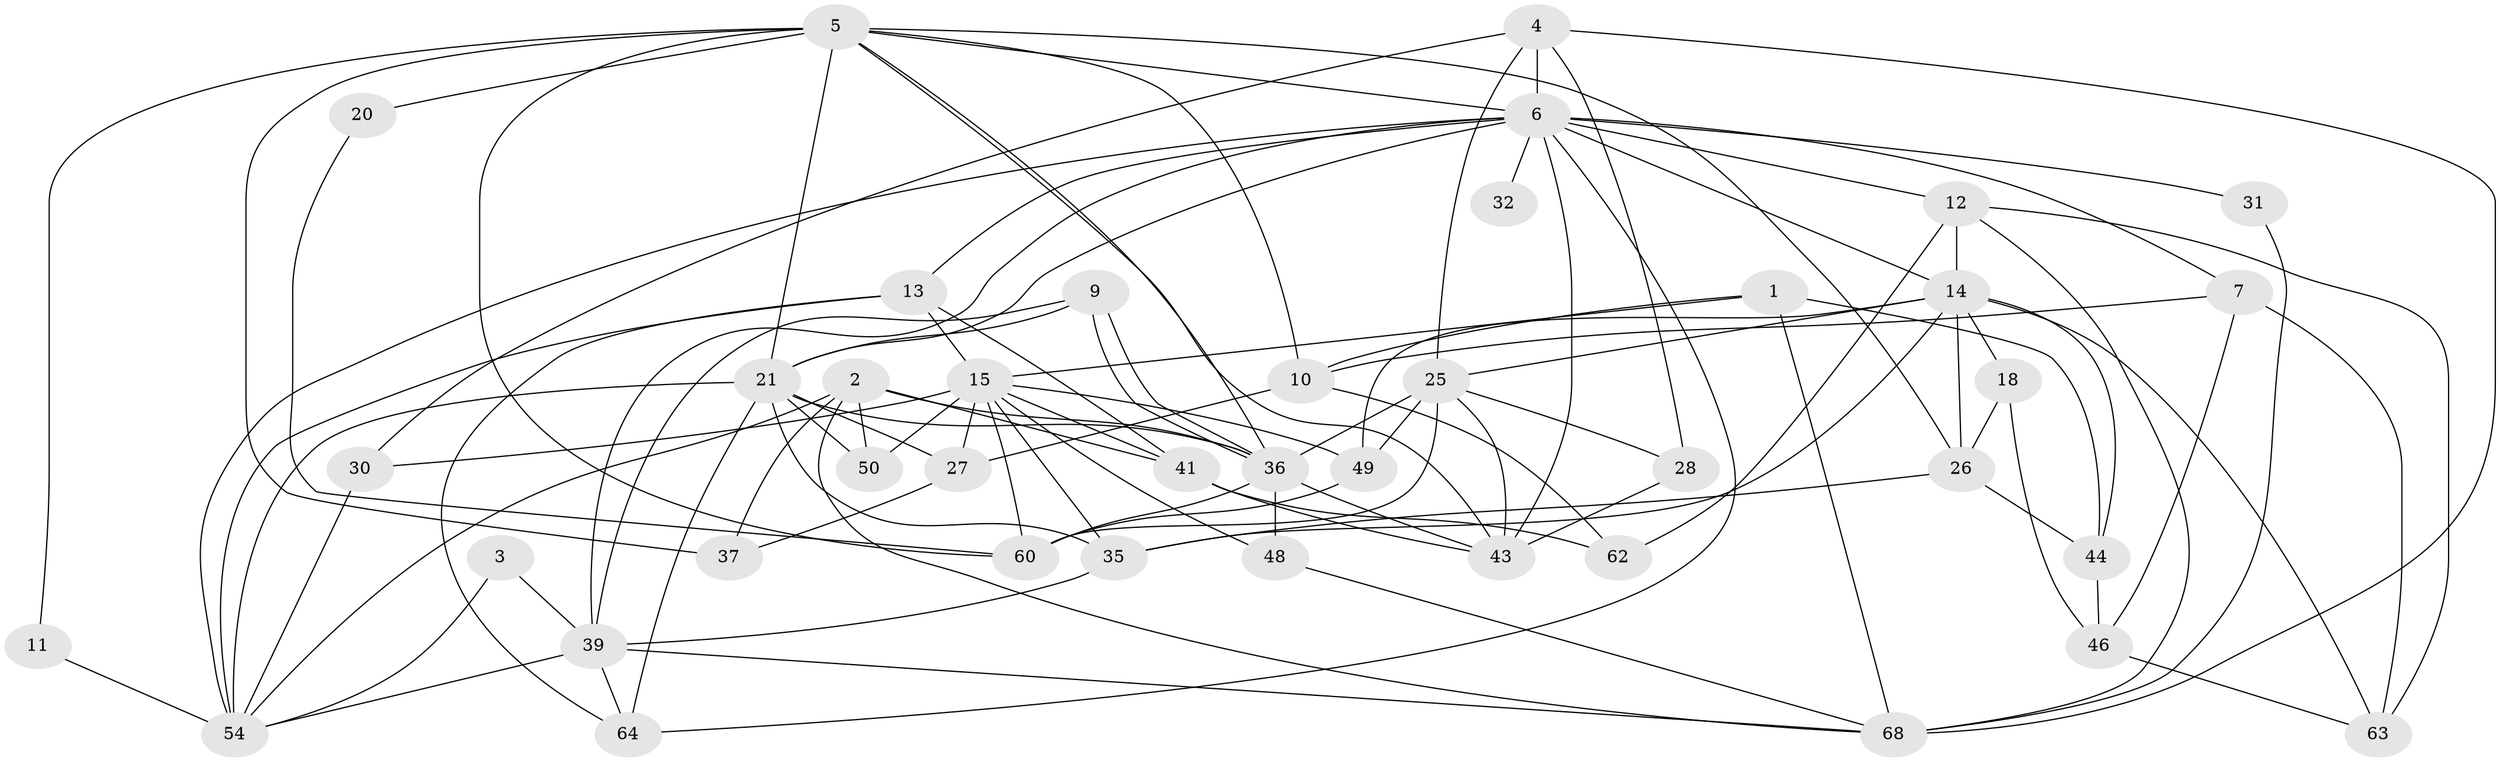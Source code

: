 // original degree distribution, {4: 0.30434782608695654, 5: 0.2028985507246377, 2: 0.14492753623188406, 8: 0.028985507246376812, 3: 0.2318840579710145, 6: 0.057971014492753624, 7: 0.028985507246376812}
// Generated by graph-tools (version 1.1) at 2025/18/03/04/25 18:18:53]
// undirected, 41 vertices, 104 edges
graph export_dot {
graph [start="1"]
  node [color=gray90,style=filled];
  1;
  2 [super="+17"];
  3;
  4 [super="+66"];
  5 [super="+16"];
  6 [super="+29"];
  7 [super="+8"];
  9 [super="+23"];
  10 [super="+38"];
  11;
  12;
  13;
  14 [super="+19"];
  15 [super="+34"];
  18 [super="+42"];
  20;
  21 [super="+52+24"];
  25 [super="+59"];
  26 [super="+40"];
  27;
  28;
  30;
  31;
  32;
  35 [super="+67"];
  36 [super="+47"];
  37;
  39 [super="+53"];
  41 [super="+45"];
  43 [super="+51"];
  44;
  46;
  48;
  49;
  50;
  54 [super="+55"];
  60;
  62;
  63;
  64;
  68 [super="+69"];
  1 -- 68;
  1 -- 10;
  1 -- 44;
  1 -- 15;
  2 -- 50;
  2 -- 37 [weight=2];
  2 -- 41;
  2 -- 68;
  2 -- 54;
  2 -- 36;
  3 -- 54;
  3 -- 39;
  4 -- 30;
  4 -- 28;
  4 -- 6;
  4 -- 25;
  4 -- 68;
  5 -- 60;
  5 -- 10;
  5 -- 43;
  5 -- 21;
  5 -- 20;
  5 -- 37;
  5 -- 26;
  5 -- 11;
  5 -- 6;
  5 -- 36;
  6 -- 13;
  6 -- 43;
  6 -- 32 [weight=2];
  6 -- 64;
  6 -- 7;
  6 -- 39;
  6 -- 12;
  6 -- 54;
  6 -- 31;
  6 -- 21;
  6 -- 14 [weight=2];
  7 -- 63;
  7 -- 46;
  7 -- 10;
  9 -- 36;
  9 -- 36;
  9 -- 39;
  9 -- 21;
  10 -- 62;
  10 -- 27;
  11 -- 54;
  12 -- 68;
  12 -- 62;
  12 -- 63;
  12 -- 14;
  13 -- 64;
  13 -- 15;
  13 -- 41;
  13 -- 54;
  14 -- 49;
  14 -- 35;
  14 -- 44;
  14 -- 18 [weight=2];
  14 -- 25;
  14 -- 63;
  14 -- 26;
  15 -- 49;
  15 -- 27;
  15 -- 30;
  15 -- 35;
  15 -- 50;
  15 -- 60;
  15 -- 48;
  15 -- 41;
  18 -- 46;
  18 -- 26;
  20 -- 60;
  21 -- 64;
  21 -- 50;
  21 -- 35;
  21 -- 36;
  21 -- 54;
  21 -- 27;
  25 -- 60;
  25 -- 49;
  25 -- 36 [weight=2];
  25 -- 43;
  25 -- 28;
  26 -- 35;
  26 -- 44;
  27 -- 37;
  28 -- 43;
  30 -- 54;
  31 -- 68;
  35 -- 39;
  36 -- 48;
  36 -- 60;
  36 -- 43;
  39 -- 64;
  39 -- 68;
  39 -- 54;
  41 -- 43;
  41 -- 62;
  44 -- 46;
  46 -- 63;
  48 -- 68;
  49 -- 60;
}
